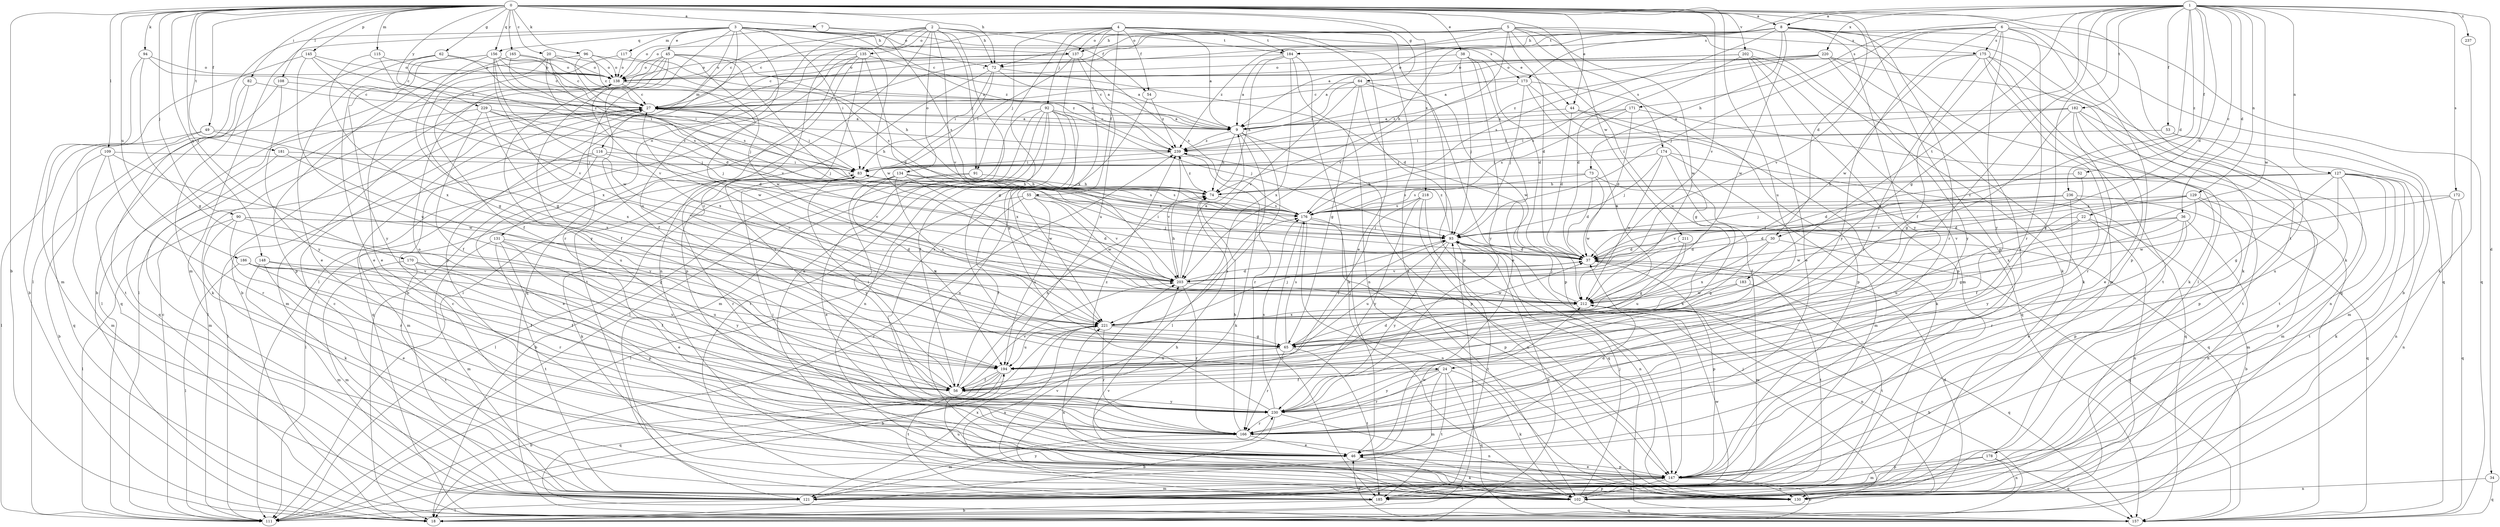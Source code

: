 strict digraph  {
0;
1;
2;
3;
4;
5;
6;
7;
8;
9;
18;
20;
22;
24;
27;
30;
34;
36;
37;
38;
44;
45;
46;
49;
52;
53;
54;
55;
56;
62;
64;
65;
72;
73;
74;
82;
83;
90;
91;
92;
93;
94;
96;
102;
108;
109;
111;
115;
116;
117;
121;
127;
129;
130;
131;
134;
135;
137;
138;
145;
147;
148;
156;
157;
165;
166;
170;
171;
172;
173;
174;
175;
176;
178;
181;
182;
183;
184;
185;
186;
194;
202;
203;
211;
212;
218;
220;
221;
229;
230;
236;
237;
239;
0 -> 7  [label=a];
0 -> 8  [label=a];
0 -> 18  [label=b];
0 -> 20  [label=c];
0 -> 30  [label=d];
0 -> 38  [label=e];
0 -> 44  [label=e];
0 -> 49  [label=f];
0 -> 62  [label=g];
0 -> 64  [label=g];
0 -> 72  [label=h];
0 -> 82  [label=i];
0 -> 90  [label=j];
0 -> 94  [label=k];
0 -> 96  [label=k];
0 -> 102  [label=k];
0 -> 108  [label=l];
0 -> 109  [label=l];
0 -> 115  [label=m];
0 -> 145  [label=p];
0 -> 147  [label=p];
0 -> 148  [label=q];
0 -> 156  [label=q];
0 -> 165  [label=r];
0 -> 170  [label=s];
0 -> 178  [label=t];
0 -> 181  [label=t];
0 -> 186  [label=u];
0 -> 194  [label=u];
0 -> 202  [label=v];
0 -> 203  [label=v];
0 -> 211  [label=w];
0 -> 218  [label=x];
0 -> 229  [label=y];
1 -> 8  [label=a];
1 -> 22  [label=c];
1 -> 24  [label=c];
1 -> 30  [label=d];
1 -> 34  [label=d];
1 -> 36  [label=d];
1 -> 37  [label=d];
1 -> 52  [label=f];
1 -> 53  [label=f];
1 -> 65  [label=g];
1 -> 127  [label=n];
1 -> 129  [label=n];
1 -> 166  [label=r];
1 -> 171  [label=s];
1 -> 172  [label=s];
1 -> 173  [label=s];
1 -> 182  [label=t];
1 -> 183  [label=t];
1 -> 212  [label=w];
1 -> 220  [label=x];
1 -> 236  [label=z];
1 -> 237  [label=z];
2 -> 24  [label=c];
2 -> 27  [label=c];
2 -> 54  [label=f];
2 -> 72  [label=h];
2 -> 91  [label=j];
2 -> 102  [label=k];
2 -> 111  [label=l];
2 -> 130  [label=n];
2 -> 131  [label=o];
2 -> 134  [label=o];
2 -> 135  [label=o];
2 -> 173  [label=s];
2 -> 203  [label=v];
3 -> 44  [label=e];
3 -> 45  [label=e];
3 -> 72  [label=h];
3 -> 83  [label=i];
3 -> 111  [label=l];
3 -> 116  [label=m];
3 -> 117  [label=m];
3 -> 121  [label=m];
3 -> 137  [label=o];
3 -> 147  [label=p];
3 -> 156  [label=q];
3 -> 166  [label=r];
3 -> 194  [label=u];
3 -> 212  [label=w];
3 -> 239  [label=z];
4 -> 9  [label=a];
4 -> 27  [label=c];
4 -> 46  [label=e];
4 -> 54  [label=f];
4 -> 55  [label=f];
4 -> 65  [label=g];
4 -> 91  [label=j];
4 -> 92  [label=j];
4 -> 102  [label=k];
4 -> 137  [label=o];
4 -> 147  [label=p];
4 -> 184  [label=t];
4 -> 221  [label=x];
5 -> 27  [label=c];
5 -> 37  [label=d];
5 -> 72  [label=h];
5 -> 102  [label=k];
5 -> 137  [label=o];
5 -> 174  [label=s];
5 -> 175  [label=s];
5 -> 194  [label=u];
5 -> 203  [label=v];
5 -> 212  [label=w];
5 -> 239  [label=z];
6 -> 56  [label=f];
6 -> 72  [label=h];
6 -> 93  [label=j];
6 -> 147  [label=p];
6 -> 157  [label=q];
6 -> 166  [label=r];
6 -> 175  [label=s];
6 -> 203  [label=v];
6 -> 212  [label=w];
6 -> 230  [label=y];
7 -> 138  [label=o];
7 -> 176  [label=s];
7 -> 184  [label=t];
8 -> 9  [label=a];
8 -> 27  [label=c];
8 -> 73  [label=h];
8 -> 74  [label=h];
8 -> 102  [label=k];
8 -> 111  [label=l];
8 -> 138  [label=o];
8 -> 157  [label=q];
8 -> 166  [label=r];
8 -> 176  [label=s];
8 -> 184  [label=t];
8 -> 212  [label=w];
8 -> 230  [label=y];
9 -> 27  [label=c];
9 -> 74  [label=h];
9 -> 111  [label=l];
9 -> 147  [label=p];
9 -> 166  [label=r];
9 -> 239  [label=z];
20 -> 9  [label=a];
20 -> 65  [label=g];
20 -> 93  [label=j];
20 -> 138  [label=o];
20 -> 176  [label=s];
22 -> 18  [label=b];
22 -> 93  [label=j];
22 -> 130  [label=n];
22 -> 194  [label=u];
22 -> 212  [label=w];
24 -> 56  [label=f];
24 -> 102  [label=k];
24 -> 121  [label=m];
24 -> 157  [label=q];
24 -> 166  [label=r];
24 -> 185  [label=t];
24 -> 230  [label=y];
27 -> 9  [label=a];
27 -> 74  [label=h];
27 -> 83  [label=i];
27 -> 93  [label=j];
27 -> 111  [label=l];
27 -> 121  [label=m];
27 -> 157  [label=q];
30 -> 37  [label=d];
30 -> 65  [label=g];
30 -> 157  [label=q];
30 -> 221  [label=x];
34 -> 130  [label=n];
34 -> 157  [label=q];
36 -> 37  [label=d];
36 -> 46  [label=e];
36 -> 65  [label=g];
36 -> 93  [label=j];
36 -> 130  [label=n];
36 -> 166  [label=r];
37 -> 83  [label=i];
37 -> 121  [label=m];
37 -> 147  [label=p];
37 -> 185  [label=t];
37 -> 203  [label=v];
38 -> 37  [label=d];
38 -> 46  [label=e];
38 -> 93  [label=j];
38 -> 138  [label=o];
38 -> 230  [label=y];
44 -> 9  [label=a];
44 -> 37  [label=d];
44 -> 102  [label=k];
44 -> 157  [label=q];
45 -> 18  [label=b];
45 -> 56  [label=f];
45 -> 74  [label=h];
45 -> 111  [label=l];
45 -> 138  [label=o];
45 -> 203  [label=v];
45 -> 212  [label=w];
45 -> 230  [label=y];
46 -> 37  [label=d];
46 -> 83  [label=i];
46 -> 102  [label=k];
46 -> 147  [label=p];
46 -> 212  [label=w];
49 -> 111  [label=l];
49 -> 157  [label=q];
49 -> 221  [label=x];
49 -> 239  [label=z];
52 -> 74  [label=h];
52 -> 203  [label=v];
53 -> 83  [label=i];
53 -> 121  [label=m];
53 -> 147  [label=p];
53 -> 239  [label=z];
54 -> 130  [label=n];
54 -> 239  [label=z];
55 -> 56  [label=f];
55 -> 111  [label=l];
55 -> 176  [label=s];
55 -> 194  [label=u];
55 -> 203  [label=v];
55 -> 212  [label=w];
56 -> 37  [label=d];
56 -> 74  [label=h];
56 -> 83  [label=i];
56 -> 203  [label=v];
56 -> 230  [label=y];
62 -> 18  [label=b];
62 -> 37  [label=d];
62 -> 46  [label=e];
62 -> 83  [label=i];
62 -> 138  [label=o];
64 -> 27  [label=c];
64 -> 65  [label=g];
64 -> 93  [label=j];
64 -> 147  [label=p];
64 -> 203  [label=v];
64 -> 212  [label=w];
64 -> 239  [label=z];
65 -> 27  [label=c];
65 -> 93  [label=j];
65 -> 166  [label=r];
65 -> 176  [label=s];
65 -> 185  [label=t];
65 -> 194  [label=u];
72 -> 9  [label=a];
72 -> 37  [label=d];
72 -> 83  [label=i];
72 -> 111  [label=l];
72 -> 147  [label=p];
73 -> 37  [label=d];
73 -> 74  [label=h];
73 -> 157  [label=q];
73 -> 176  [label=s];
73 -> 212  [label=w];
74 -> 176  [label=s];
74 -> 239  [label=z];
82 -> 27  [label=c];
82 -> 102  [label=k];
82 -> 185  [label=t];
83 -> 74  [label=h];
83 -> 102  [label=k];
83 -> 111  [label=l];
83 -> 166  [label=r];
83 -> 176  [label=s];
90 -> 37  [label=d];
90 -> 65  [label=g];
90 -> 93  [label=j];
90 -> 102  [label=k];
90 -> 111  [label=l];
90 -> 166  [label=r];
91 -> 18  [label=b];
91 -> 46  [label=e];
91 -> 74  [label=h];
92 -> 9  [label=a];
92 -> 56  [label=f];
92 -> 65  [label=g];
92 -> 93  [label=j];
92 -> 111  [label=l];
92 -> 121  [label=m];
92 -> 130  [label=n];
92 -> 185  [label=t];
92 -> 221  [label=x];
93 -> 18  [label=b];
93 -> 37  [label=d];
93 -> 130  [label=n];
93 -> 185  [label=t];
93 -> 194  [label=u];
93 -> 230  [label=y];
93 -> 239  [label=z];
94 -> 18  [label=b];
94 -> 65  [label=g];
94 -> 138  [label=o];
94 -> 239  [label=z];
96 -> 27  [label=c];
96 -> 46  [label=e];
96 -> 138  [label=o];
96 -> 176  [label=s];
96 -> 203  [label=v];
102 -> 74  [label=h];
102 -> 93  [label=j];
102 -> 147  [label=p];
102 -> 157  [label=q];
102 -> 194  [label=u];
102 -> 203  [label=v];
108 -> 27  [label=c];
108 -> 157  [label=q];
108 -> 230  [label=y];
109 -> 18  [label=b];
109 -> 83  [label=i];
109 -> 121  [label=m];
109 -> 166  [label=r];
109 -> 212  [label=w];
111 -> 27  [label=c];
111 -> 93  [label=j];
111 -> 239  [label=z];
115 -> 138  [label=o];
115 -> 203  [label=v];
115 -> 221  [label=x];
116 -> 46  [label=e];
116 -> 83  [label=i];
116 -> 111  [label=l];
116 -> 121  [label=m];
116 -> 203  [label=v];
117 -> 56  [label=f];
117 -> 138  [label=o];
117 -> 239  [label=z];
121 -> 27  [label=c];
121 -> 111  [label=l];
121 -> 212  [label=w];
121 -> 221  [label=x];
121 -> 230  [label=y];
127 -> 37  [label=d];
127 -> 65  [label=g];
127 -> 74  [label=h];
127 -> 102  [label=k];
127 -> 121  [label=m];
127 -> 130  [label=n];
127 -> 147  [label=p];
127 -> 176  [label=s];
127 -> 185  [label=t];
127 -> 194  [label=u];
129 -> 37  [label=d];
129 -> 121  [label=m];
129 -> 147  [label=p];
129 -> 176  [label=s];
129 -> 203  [label=v];
129 -> 221  [label=x];
130 -> 27  [label=c];
130 -> 37  [label=d];
130 -> 93  [label=j];
130 -> 203  [label=v];
130 -> 221  [label=x];
131 -> 37  [label=d];
131 -> 46  [label=e];
131 -> 121  [label=m];
131 -> 147  [label=p];
131 -> 185  [label=t];
131 -> 230  [label=y];
134 -> 74  [label=h];
134 -> 111  [label=l];
134 -> 176  [label=s];
134 -> 194  [label=u];
134 -> 212  [label=w];
134 -> 221  [label=x];
134 -> 230  [label=y];
135 -> 9  [label=a];
135 -> 18  [label=b];
135 -> 37  [label=d];
135 -> 138  [label=o];
135 -> 157  [label=q];
135 -> 166  [label=r];
135 -> 185  [label=t];
137 -> 27  [label=c];
137 -> 83  [label=i];
137 -> 138  [label=o];
137 -> 166  [label=r];
137 -> 176  [label=s];
137 -> 194  [label=u];
138 -> 27  [label=c];
138 -> 56  [label=f];
138 -> 111  [label=l];
138 -> 212  [label=w];
138 -> 221  [label=x];
145 -> 27  [label=c];
145 -> 121  [label=m];
145 -> 138  [label=o];
145 -> 194  [label=u];
145 -> 203  [label=v];
147 -> 18  [label=b];
147 -> 46  [label=e];
147 -> 102  [label=k];
147 -> 121  [label=m];
147 -> 130  [label=n];
147 -> 185  [label=t];
148 -> 46  [label=e];
148 -> 56  [label=f];
148 -> 121  [label=m];
148 -> 203  [label=v];
156 -> 27  [label=c];
156 -> 46  [label=e];
156 -> 65  [label=g];
156 -> 138  [label=o];
156 -> 176  [label=s];
156 -> 212  [label=w];
156 -> 221  [label=x];
156 -> 230  [label=y];
156 -> 239  [label=z];
157 -> 46  [label=e];
165 -> 27  [label=c];
165 -> 83  [label=i];
165 -> 138  [label=o];
165 -> 147  [label=p];
166 -> 46  [label=e];
166 -> 74  [label=h];
166 -> 121  [label=m];
170 -> 56  [label=f];
170 -> 121  [label=m];
170 -> 185  [label=t];
170 -> 194  [label=u];
170 -> 203  [label=v];
171 -> 9  [label=a];
171 -> 37  [label=d];
171 -> 83  [label=i];
171 -> 176  [label=s];
171 -> 185  [label=t];
172 -> 130  [label=n];
172 -> 157  [label=q];
172 -> 176  [label=s];
172 -> 212  [label=w];
173 -> 27  [label=c];
173 -> 65  [label=g];
173 -> 93  [label=j];
173 -> 147  [label=p];
173 -> 221  [label=x];
173 -> 239  [label=z];
174 -> 56  [label=f];
174 -> 83  [label=i];
174 -> 93  [label=j];
174 -> 121  [label=m];
174 -> 157  [label=q];
174 -> 212  [label=w];
175 -> 102  [label=k];
175 -> 121  [label=m];
175 -> 138  [label=o];
175 -> 157  [label=q];
175 -> 166  [label=r];
175 -> 185  [label=t];
175 -> 230  [label=y];
176 -> 93  [label=j];
176 -> 130  [label=n];
176 -> 147  [label=p];
176 -> 185  [label=t];
178 -> 121  [label=m];
178 -> 130  [label=n];
178 -> 147  [label=p];
178 -> 157  [label=q];
181 -> 83  [label=i];
181 -> 121  [label=m];
181 -> 194  [label=u];
182 -> 9  [label=a];
182 -> 46  [label=e];
182 -> 65  [label=g];
182 -> 83  [label=i];
182 -> 130  [label=n];
182 -> 166  [label=r];
182 -> 185  [label=t];
183 -> 185  [label=t];
183 -> 212  [label=w];
183 -> 221  [label=x];
184 -> 9  [label=a];
184 -> 74  [label=h];
184 -> 102  [label=k];
184 -> 130  [label=n];
184 -> 138  [label=o];
184 -> 221  [label=x];
185 -> 18  [label=b];
185 -> 221  [label=x];
186 -> 56  [label=f];
186 -> 111  [label=l];
186 -> 166  [label=r];
186 -> 194  [label=u];
186 -> 203  [label=v];
194 -> 18  [label=b];
194 -> 56  [label=f];
194 -> 157  [label=q];
194 -> 185  [label=t];
202 -> 9  [label=a];
202 -> 37  [label=d];
202 -> 46  [label=e];
202 -> 102  [label=k];
202 -> 121  [label=m];
202 -> 138  [label=o];
202 -> 147  [label=p];
203 -> 9  [label=a];
203 -> 37  [label=d];
203 -> 74  [label=h];
203 -> 166  [label=r];
203 -> 212  [label=w];
211 -> 37  [label=d];
211 -> 65  [label=g];
211 -> 194  [label=u];
212 -> 18  [label=b];
212 -> 93  [label=j];
212 -> 130  [label=n];
212 -> 157  [label=q];
212 -> 221  [label=x];
218 -> 56  [label=f];
218 -> 130  [label=n];
218 -> 157  [label=q];
218 -> 176  [label=s];
218 -> 230  [label=y];
220 -> 9  [label=a];
220 -> 18  [label=b];
220 -> 138  [label=o];
220 -> 166  [label=r];
220 -> 176  [label=s];
220 -> 230  [label=y];
220 -> 239  [label=z];
221 -> 18  [label=b];
221 -> 65  [label=g];
221 -> 93  [label=j];
221 -> 166  [label=r];
221 -> 176  [label=s];
221 -> 194  [label=u];
229 -> 9  [label=a];
229 -> 37  [label=d];
229 -> 56  [label=f];
229 -> 93  [label=j];
229 -> 157  [label=q];
229 -> 221  [label=x];
230 -> 18  [label=b];
230 -> 130  [label=n];
230 -> 138  [label=o];
230 -> 166  [label=r];
230 -> 176  [label=s];
230 -> 239  [label=z];
236 -> 56  [label=f];
236 -> 93  [label=j];
236 -> 157  [label=q];
236 -> 176  [label=s];
236 -> 203  [label=v];
236 -> 230  [label=y];
237 -> 102  [label=k];
239 -> 83  [label=i];
239 -> 102  [label=k];
239 -> 203  [label=v];
}
